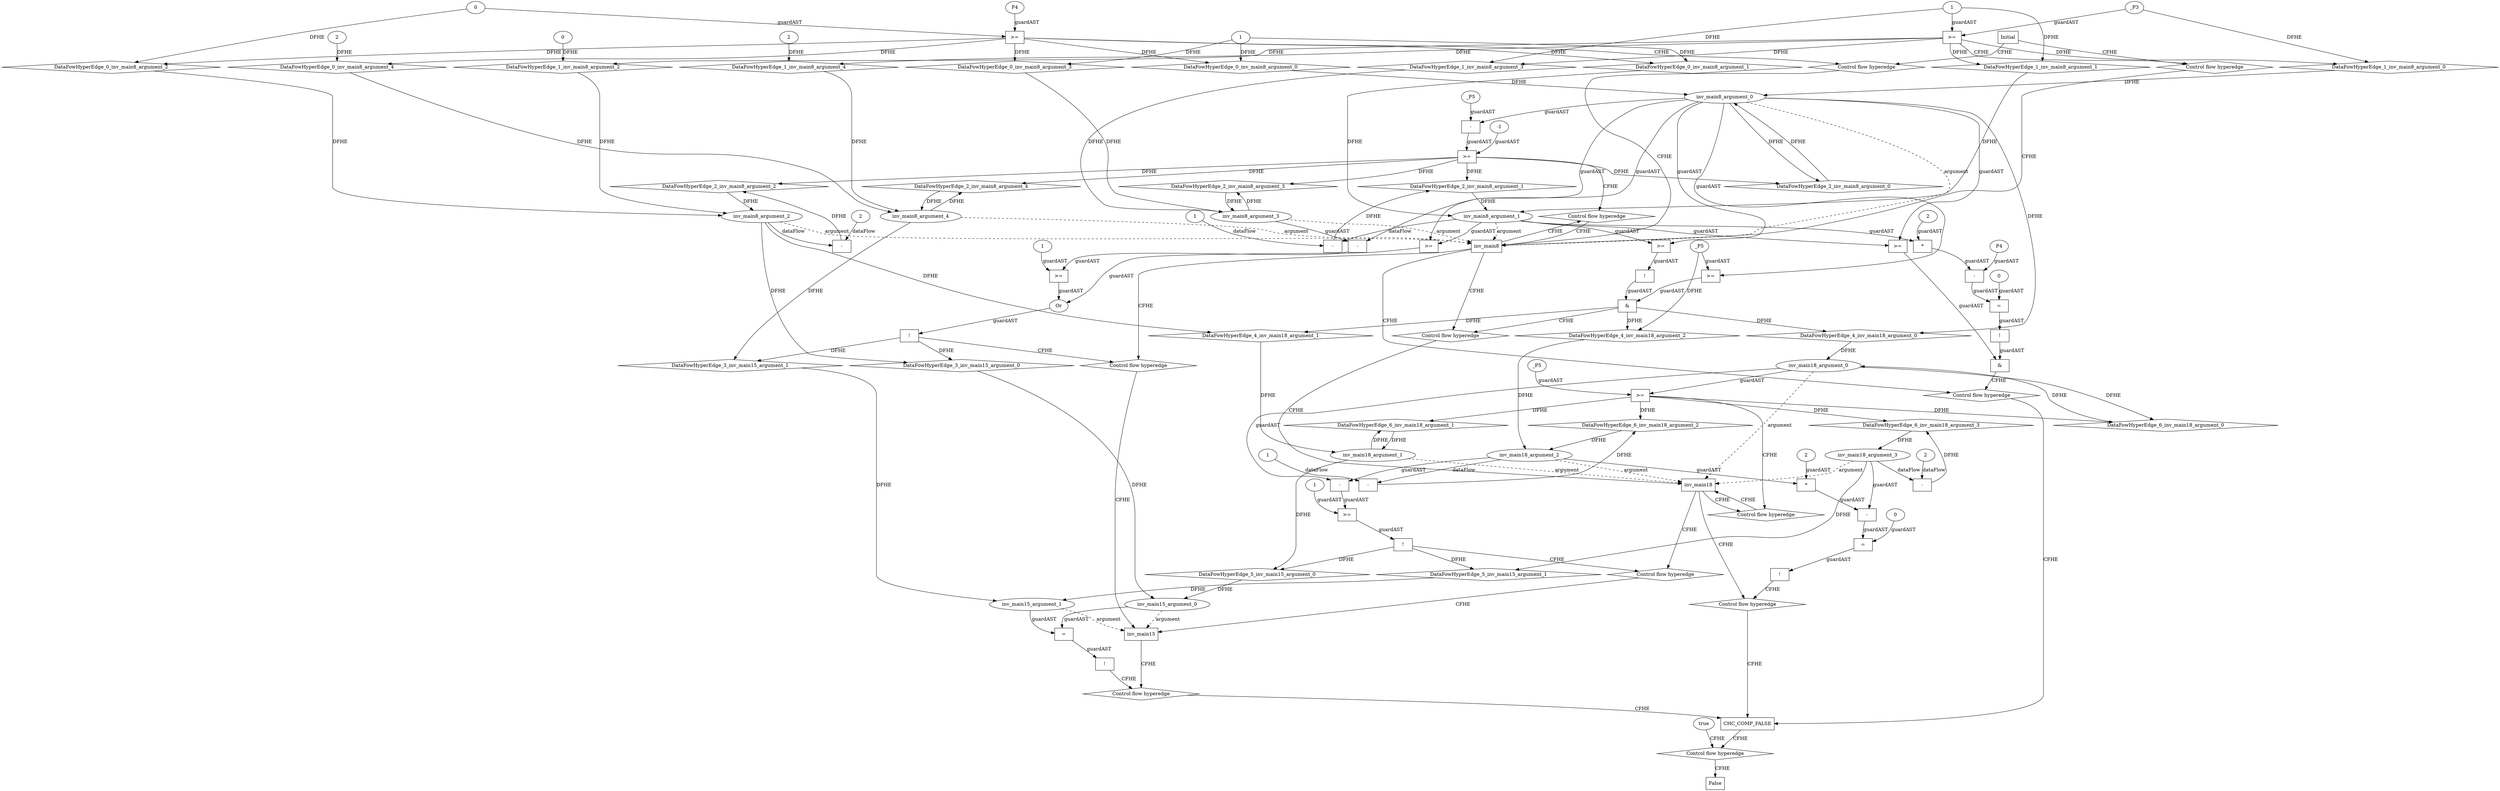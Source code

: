 // Horn Graph
digraph {
	"xxxinv_main8___Initial_0xxxdataFlow_0_node_0" [label="1"  nodeName="xxxinv_main8___Initial_0xxxdataFlow_0_node_0" class=IdealInt GNNNodeID=5]
	"xxxinv_main8___Initial_0xxxdataFlow1_node_0" [label="0"  nodeName="xxxinv_main8___Initial_0xxxdataFlow1_node_0" class=IdealInt GNNNodeID=6]
	"xxxinv_main8___Initial_0xxxdataFlow3_node_0" [label="2"  nodeName="xxxinv_main8___Initial_0xxxdataFlow3_node_0" class=IdealInt GNNNodeID=7]
	"xxxinv_main8___Initial_0xxxguard_0_node_0" [label=">="  nodeName="xxxinv_main8___Initial_0xxxguard_0_node_0" class=Operator GNNNodeID=8 shape=rect]
	"xxxinv_main8___Initial_0xxxguard_0_node_2" [label="P4"  nodeName="xxxinv_main8___Initial_0xxxguard_0_node_2" class=symbolicConstant GNNNodeID=9]
		"xxxinv_main8___Initial_0xxxdataFlow1_node_0" -> "xxxinv_main8___Initial_0xxxguard_0_node_0" [ label="guardAST"]
		"xxxinv_main8___Initial_0xxxguard_0_node_2" -> "xxxinv_main8___Initial_0xxxguard_0_node_0" [ label="guardAST"]
	"xxxinv_main8___Initial_1xxxdataFlow_0_node_0" [label="1"  nodeName="xxxinv_main8___Initial_1xxxdataFlow_0_node_0" class=IdealInt GNNNodeID=10]
	"xxxinv_main8___Initial_1xxxdataFlow1_node_0" [label="0"  nodeName="xxxinv_main8___Initial_1xxxdataFlow1_node_0" class=IdealInt GNNNodeID=11]
	"xxxinv_main8___Initial_1xxxdataFlow3_node_0" [label="2"  nodeName="xxxinv_main8___Initial_1xxxdataFlow3_node_0" class=IdealInt GNNNodeID=12]
	"xxxinv_main8___Initial_1xxxdataFlow4_node_0" [label="_P3"  nodeName="xxxinv_main8___Initial_1xxxdataFlow4_node_0" class=symbolicConstant GNNNodeID=13]
	"xxxinv_main8___Initial_1xxxguard_0_node_0" [label=">="  nodeName="xxxinv_main8___Initial_1xxxguard_0_node_0" class=Operator GNNNodeID=14 shape=rect]
		"xxxinv_main8___Initial_1xxxdataFlow4_node_0" -> "xxxinv_main8___Initial_1xxxguard_0_node_0" [ label="guardAST"]
		"xxxinv_main8___Initial_1xxxdataFlow_0_node_0" -> "xxxinv_main8___Initial_1xxxguard_0_node_0" [ label="guardAST"]
	"xxxinv_main8___inv_main8_2xxxdataFlow_0_node_0" [label="-"  nodeName="xxxinv_main8___inv_main8_2xxxdataFlow_0_node_0" class=Operator GNNNodeID=15 shape=rect]
	"xxxinv_main8___inv_main8_2xxxdataFlow_0_node_2" [label="1"  nodeName="xxxinv_main8___inv_main8_2xxxdataFlow_0_node_2" class=IdealInt GNNNodeID=16]
		"inv_main8_argument_1" -> "xxxinv_main8___inv_main8_2xxxdataFlow_0_node_0" [ label="dataFlow"]
		"xxxinv_main8___inv_main8_2xxxdataFlow_0_node_2" -> "xxxinv_main8___inv_main8_2xxxdataFlow_0_node_0" [ label="dataFlow"]
	"xxxinv_main8___inv_main8_2xxxdataFlow1_node_0" [label="-"  nodeName="xxxinv_main8___inv_main8_2xxxdataFlow1_node_0" class=Operator GNNNodeID=17 shape=rect]
	"xxxinv_main8___inv_main8_2xxxdataFlow1_node_2" [label="2"  nodeName="xxxinv_main8___inv_main8_2xxxdataFlow1_node_2" class=IdealInt GNNNodeID=18]
		"inv_main8_argument_2" -> "xxxinv_main8___inv_main8_2xxxdataFlow1_node_0" [ label="dataFlow"]
		"xxxinv_main8___inv_main8_2xxxdataFlow1_node_2" -> "xxxinv_main8___inv_main8_2xxxdataFlow1_node_0" [ label="dataFlow"]
	"xxxinv_main8___inv_main8_2xxxguard_0_node_0" [label=">="  nodeName="xxxinv_main8___inv_main8_2xxxguard_0_node_0" class=Operator GNNNodeID=19 shape=rect]
	"xxxinv_main8___inv_main8_2xxxguard_0_node_1" [label="-"  nodeName="xxxinv_main8___inv_main8_2xxxguard_0_node_1" class=Operator GNNNodeID=20 shape=rect]
	"xxxinv_main8___inv_main8_2xxxguard_0_node_3" [label="_P5"  nodeName="xxxinv_main8___inv_main8_2xxxguard_0_node_3" class=symbolicConstant GNNNodeID=21]
	"xxxinv_main8___inv_main8_2xxxguard_0_node_4" [label="-1"  nodeName="xxxinv_main8___inv_main8_2xxxguard_0_node_4" class=IdealInt GNNNodeID=22]
		"xxxinv_main8___inv_main8_2xxxguard_0_node_1" -> "xxxinv_main8___inv_main8_2xxxguard_0_node_0" [ label="guardAST"]
		"xxxinv_main8___inv_main8_2xxxguard_0_node_4" -> "xxxinv_main8___inv_main8_2xxxguard_0_node_0" [ label="guardAST"]
		"inv_main8_argument_0" -> "xxxinv_main8___inv_main8_2xxxguard_0_node_1" [ label="guardAST"]
		"xxxinv_main8___inv_main8_2xxxguard_0_node_3" -> "xxxinv_main8___inv_main8_2xxxguard_0_node_1" [ label="guardAST"]
	"xxxinv_main15___inv_main8_3xxxguard_0_node_0" [label="!"  nodeName="xxxinv_main15___inv_main8_3xxxguard_0_node_0" class=Operator GNNNodeID=25 shape=rect]
	"xxxinv_main15___inv_main8_3xxxguard_0_node_1" [label="Or"  nodeName="xxxinv_main15___inv_main8_3xxxguard_0_node_1" class=Operator GNNNodeID=26]
	"xxxinv_main15___inv_main8_3xxxguard_0_node_2" [label=">="  nodeName="xxxinv_main15___inv_main8_3xxxguard_0_node_2" class=Operator GNNNodeID=27 shape=rect]
	"xxxinv_main15___inv_main8_3xxxguard_0_node_3" [label="-"  nodeName="xxxinv_main15___inv_main8_3xxxguard_0_node_3" class=Operator GNNNodeID=28 shape=rect]
	"xxxinv_main15___inv_main8_3xxxguard_0_node_6" [label="1"  nodeName="xxxinv_main15___inv_main8_3xxxguard_0_node_6" class=IdealInt GNNNodeID=29]
	"xxxinv_main15___inv_main8_3xxxguard_0_node_7" [label=">="  nodeName="xxxinv_main15___inv_main8_3xxxguard_0_node_7" class=Operator GNNNodeID=30 shape=rect]
		"xxxinv_main15___inv_main8_3xxxguard_0_node_1" -> "xxxinv_main15___inv_main8_3xxxguard_0_node_0" [ label="guardAST"]
		"xxxinv_main15___inv_main8_3xxxguard_0_node_2" -> "xxxinv_main15___inv_main8_3xxxguard_0_node_1" [ label="guardAST"]
		"xxxinv_main15___inv_main8_3xxxguard_0_node_7" -> "xxxinv_main15___inv_main8_3xxxguard_0_node_1" [ label="guardAST"]
		"xxxinv_main15___inv_main8_3xxxguard_0_node_3" -> "xxxinv_main15___inv_main8_3xxxguard_0_node_2" [ label="guardAST"]
		"xxxinv_main15___inv_main8_3xxxguard_0_node_6" -> "xxxinv_main15___inv_main8_3xxxguard_0_node_2" [ label="guardAST"]
		"inv_main8_argument_0" -> "xxxinv_main15___inv_main8_3xxxguard_0_node_3" [ label="guardAST"]
		"inv_main8_argument_3" -> "xxxinv_main15___inv_main8_3xxxguard_0_node_3" [ label="guardAST"]
		"inv_main8_argument_0" -> "xxxinv_main15___inv_main8_3xxxguard_0_node_7" [ label="guardAST"]
		"inv_main8_argument_1" -> "xxxinv_main15___inv_main8_3xxxguard_0_node_7" [ label="guardAST"]
	"xxxinv_main18___inv_main8_4xxxdataFlow_0_node_0" [label="_P5"  nodeName="xxxinv_main18___inv_main8_4xxxdataFlow_0_node_0" class=symbolicConstant GNNNodeID=35]
	"xxxinv_main18___inv_main8_4xxxguard_0_node_0" [label="!"  nodeName="xxxinv_main18___inv_main8_4xxxguard_0_node_0" class=Operator GNNNodeID=36 shape=rect]
	"xxxinv_main18___inv_main8_4xxxguard_0_node_1" [label=">="  nodeName="xxxinv_main18___inv_main8_4xxxguard_0_node_1" class=Operator GNNNodeID=37 shape=rect]
		"xxxinv_main18___inv_main8_4xxxguard_0_node_1" -> "xxxinv_main18___inv_main8_4xxxguard_0_node_0" [ label="guardAST"]
		"inv_main8_argument_0" -> "xxxinv_main18___inv_main8_4xxxguard_0_node_1" [ label="guardAST"]
		"inv_main8_argument_1" -> "xxxinv_main18___inv_main8_4xxxguard_0_node_1" [ label="guardAST"]
	"xxxinv_main18___inv_main8_4xxxguard1_node_0" [label=">="  nodeName="xxxinv_main18___inv_main8_4xxxguard1_node_0" class=Operator GNNNodeID=38 shape=rect]
		"inv_main8_argument_0" -> "xxxinv_main18___inv_main8_4xxxguard1_node_0" [ label="guardAST"]
		"xxxinv_main18___inv_main8_4xxxdataFlow_0_node_0" -> "xxxinv_main18___inv_main8_4xxxguard1_node_0" [ label="guardAST"]
	"xxxinv_main15___inv_main18_5xxxguard_0_node_0" [label="!"  nodeName="xxxinv_main15___inv_main18_5xxxguard_0_node_0" class=Operator GNNNodeID=39 shape=rect]
	"xxxinv_main15___inv_main18_5xxxguard_0_node_1" [label=">="  nodeName="xxxinv_main15___inv_main18_5xxxguard_0_node_1" class=Operator GNNNodeID=40 shape=rect]
	"xxxinv_main15___inv_main18_5xxxguard_0_node_2" [label="-"  nodeName="xxxinv_main15___inv_main18_5xxxguard_0_node_2" class=Operator GNNNodeID=41 shape=rect]
	"xxxinv_main15___inv_main18_5xxxguard_0_node_5" [label="1"  nodeName="xxxinv_main15___inv_main18_5xxxguard_0_node_5" class=IdealInt GNNNodeID=42]
		"xxxinv_main15___inv_main18_5xxxguard_0_node_1" -> "xxxinv_main15___inv_main18_5xxxguard_0_node_0" [ label="guardAST"]
		"xxxinv_main15___inv_main18_5xxxguard_0_node_2" -> "xxxinv_main15___inv_main18_5xxxguard_0_node_1" [ label="guardAST"]
		"xxxinv_main15___inv_main18_5xxxguard_0_node_5" -> "xxxinv_main15___inv_main18_5xxxguard_0_node_1" [ label="guardAST"]
		"inv_main18_argument_0" -> "xxxinv_main15___inv_main18_5xxxguard_0_node_2" [ label="guardAST"]
		"inv_main18_argument_2" -> "xxxinv_main15___inv_main18_5xxxguard_0_node_2" [ label="guardAST"]
	"xxxinv_main18___inv_main18_6xxxdataFlow_0_node_0" [label="-"  nodeName="xxxinv_main18___inv_main18_6xxxdataFlow_0_node_0" class=Operator GNNNodeID=43 shape=rect]
	"xxxinv_main18___inv_main18_6xxxdataFlow_0_node_2" [label="1"  nodeName="xxxinv_main18___inv_main18_6xxxdataFlow_0_node_2" class=IdealInt GNNNodeID=44]
		"inv_main18_argument_2" -> "xxxinv_main18___inv_main18_6xxxdataFlow_0_node_0" [ label="dataFlow"]
		"xxxinv_main18___inv_main18_6xxxdataFlow_0_node_2" -> "xxxinv_main18___inv_main18_6xxxdataFlow_0_node_0" [ label="dataFlow"]
	"xxxinv_main18___inv_main18_6xxxdataFlow1_node_0" [label="-"  nodeName="xxxinv_main18___inv_main18_6xxxdataFlow1_node_0" class=Operator GNNNodeID=45 shape=rect]
	"xxxinv_main18___inv_main18_6xxxdataFlow1_node_2" [label="2"  nodeName="xxxinv_main18___inv_main18_6xxxdataFlow1_node_2" class=IdealInt GNNNodeID=46]
		"inv_main18_argument_3" -> "xxxinv_main18___inv_main18_6xxxdataFlow1_node_0" [ label="dataFlow"]
		"xxxinv_main18___inv_main18_6xxxdataFlow1_node_2" -> "xxxinv_main18___inv_main18_6xxxdataFlow1_node_0" [ label="dataFlow"]
	"xxxinv_main18___inv_main18_6xxxguard_0_node_0" [label=">="  nodeName="xxxinv_main18___inv_main18_6xxxguard_0_node_0" class=Operator GNNNodeID=47 shape=rect]
	"xxxinv_main18___inv_main18_6xxxguard_0_node_2" [label="_P5"  nodeName="xxxinv_main18___inv_main18_6xxxguard_0_node_2" class=symbolicConstant GNNNodeID=48]
		"inv_main18_argument_0" -> "xxxinv_main18___inv_main18_6xxxguard_0_node_0" [ label="guardAST"]
		"xxxinv_main18___inv_main18_6xxxguard_0_node_2" -> "xxxinv_main18___inv_main18_6xxxguard_0_node_0" [ label="guardAST"]
	"xxxCHC_COMP_FALSE___inv_main8_7xxxguard_0_node_0" [label="!"  nodeName="xxxCHC_COMP_FALSE___inv_main8_7xxxguard_0_node_0" class=Operator GNNNodeID=49 shape=rect]
	"xxxCHC_COMP_FALSE___inv_main8_7xxxguard_0_node_1" [label="="  nodeName="xxxCHC_COMP_FALSE___inv_main8_7xxxguard_0_node_1" class=Operator GNNNodeID=50 shape=rect]
	"xxxCHC_COMP_FALSE___inv_main8_7xxxguard_0_node_2" [label="-"  nodeName="xxxCHC_COMP_FALSE___inv_main8_7xxxguard_0_node_2" class=Operator GNNNodeID=51 shape=rect]
	"xxxCHC_COMP_FALSE___inv_main8_7xxxguard_0_node_3" [label="P4"  nodeName="xxxCHC_COMP_FALSE___inv_main8_7xxxguard_0_node_3" class=symbolicConstant GNNNodeID=52]
	"xxxCHC_COMP_FALSE___inv_main8_7xxxguard_0_node_4" [label="*"  nodeName="xxxCHC_COMP_FALSE___inv_main8_7xxxguard_0_node_4" class=Operator GNNNodeID=53 shape=rect]
	"xxxCHC_COMP_FALSE___inv_main8_7xxxguard_0_node_5" [label="2"  nodeName="xxxCHC_COMP_FALSE___inv_main8_7xxxguard_0_node_5" class=constant GNNNodeID=54]
	"xxxCHC_COMP_FALSE___inv_main8_7xxxguard_0_node_7" [label="0"  nodeName="xxxCHC_COMP_FALSE___inv_main8_7xxxguard_0_node_7" class=IdealInt GNNNodeID=55]
		"xxxCHC_COMP_FALSE___inv_main8_7xxxguard_0_node_1" -> "xxxCHC_COMP_FALSE___inv_main8_7xxxguard_0_node_0" [ label="guardAST"]
		"xxxCHC_COMP_FALSE___inv_main8_7xxxguard_0_node_2" -> "xxxCHC_COMP_FALSE___inv_main8_7xxxguard_0_node_1" [ label="guardAST"]
		"xxxCHC_COMP_FALSE___inv_main8_7xxxguard_0_node_7" -> "xxxCHC_COMP_FALSE___inv_main8_7xxxguard_0_node_1" [ label="guardAST"]
		"xxxCHC_COMP_FALSE___inv_main8_7xxxguard_0_node_3" -> "xxxCHC_COMP_FALSE___inv_main8_7xxxguard_0_node_2" [ label="guardAST"]
		"xxxCHC_COMP_FALSE___inv_main8_7xxxguard_0_node_4" -> "xxxCHC_COMP_FALSE___inv_main8_7xxxguard_0_node_2" [ label="guardAST"]
		"inv_main8_argument_1" -> "xxxCHC_COMP_FALSE___inv_main8_7xxxguard_0_node_4" [ label="guardAST"]
		"xxxCHC_COMP_FALSE___inv_main8_7xxxguard_0_node_5" -> "xxxCHC_COMP_FALSE___inv_main8_7xxxguard_0_node_4" [ label="guardAST"]
	"xxxCHC_COMP_FALSE___inv_main8_7xxxguard1_node_0" [label=">="  nodeName="xxxCHC_COMP_FALSE___inv_main8_7xxxguard1_node_0" class=Operator GNNNodeID=56 shape=rect]
		"inv_main8_argument_0" -> "xxxCHC_COMP_FALSE___inv_main8_7xxxguard1_node_0" [ label="guardAST"]
		"inv_main8_argument_1" -> "xxxCHC_COMP_FALSE___inv_main8_7xxxguard1_node_0" [ label="guardAST"]
	"xxxCHC_COMP_FALSE___inv_main18_8xxxguard_0_node_0" [label="!"  nodeName="xxxCHC_COMP_FALSE___inv_main18_8xxxguard_0_node_0" class=Operator GNNNodeID=57 shape=rect]
	"xxxCHC_COMP_FALSE___inv_main18_8xxxguard_0_node_1" [label="="  nodeName="xxxCHC_COMP_FALSE___inv_main18_8xxxguard_0_node_1" class=Operator GNNNodeID=58 shape=rect]
	"xxxCHC_COMP_FALSE___inv_main18_8xxxguard_0_node_2" [label="-"  nodeName="xxxCHC_COMP_FALSE___inv_main18_8xxxguard_0_node_2" class=Operator GNNNodeID=59 shape=rect]
	"xxxCHC_COMP_FALSE___inv_main18_8xxxguard_0_node_4" [label="*"  nodeName="xxxCHC_COMP_FALSE___inv_main18_8xxxguard_0_node_4" class=Operator GNNNodeID=60 shape=rect]
	"xxxCHC_COMP_FALSE___inv_main18_8xxxguard_0_node_5" [label="2"  nodeName="xxxCHC_COMP_FALSE___inv_main18_8xxxguard_0_node_5" class=constant GNNNodeID=61]
	"xxxCHC_COMP_FALSE___inv_main18_8xxxguard_0_node_7" [label="0"  nodeName="xxxCHC_COMP_FALSE___inv_main18_8xxxguard_0_node_7" class=IdealInt GNNNodeID=62]
		"xxxCHC_COMP_FALSE___inv_main18_8xxxguard_0_node_1" -> "xxxCHC_COMP_FALSE___inv_main18_8xxxguard_0_node_0" [ label="guardAST"]
		"xxxCHC_COMP_FALSE___inv_main18_8xxxguard_0_node_2" -> "xxxCHC_COMP_FALSE___inv_main18_8xxxguard_0_node_1" [ label="guardAST"]
		"xxxCHC_COMP_FALSE___inv_main18_8xxxguard_0_node_7" -> "xxxCHC_COMP_FALSE___inv_main18_8xxxguard_0_node_1" [ label="guardAST"]
		"inv_main18_argument_3" -> "xxxCHC_COMP_FALSE___inv_main18_8xxxguard_0_node_2" [ label="guardAST"]
		"xxxCHC_COMP_FALSE___inv_main18_8xxxguard_0_node_4" -> "xxxCHC_COMP_FALSE___inv_main18_8xxxguard_0_node_2" [ label="guardAST"]
		"inv_main18_argument_2" -> "xxxCHC_COMP_FALSE___inv_main18_8xxxguard_0_node_4" [ label="guardAST"]
		"xxxCHC_COMP_FALSE___inv_main18_8xxxguard_0_node_5" -> "xxxCHC_COMP_FALSE___inv_main18_8xxxguard_0_node_4" [ label="guardAST"]
	"xxxCHC_COMP_FALSE___inv_main15_9xxxguard_0_node_0" [label="!"  nodeName="xxxCHC_COMP_FALSE___inv_main15_9xxxguard_0_node_0" class=Operator GNNNodeID=63 shape=rect]
	"xxxCHC_COMP_FALSE___inv_main15_9xxxguard_0_node_1" [label="="  nodeName="xxxCHC_COMP_FALSE___inv_main15_9xxxguard_0_node_1" class=Operator GNNNodeID=64 shape=rect]
		"xxxCHC_COMP_FALSE___inv_main15_9xxxguard_0_node_1" -> "xxxCHC_COMP_FALSE___inv_main15_9xxxguard_0_node_0" [ label="guardAST"]
		"inv_main15_argument_0" -> "xxxCHC_COMP_FALSE___inv_main15_9xxxguard_0_node_1" [ label="guardAST"]
		"inv_main15_argument_1" -> "xxxCHC_COMP_FALSE___inv_main15_9xxxguard_0_node_1" [ label="guardAST"]
	"xxxFALSE___CHC_COMP_FALSE_10xxxguard_0_node_0" [label="true"  nodeName="xxxFALSE___CHC_COMP_FALSE_10xxxguard_0_node_0" class=Constant GNNNodeID=65]
	"CHC_COMP_FALSE" [label="CHC_COMP_FALSE"  nodeName="CHC_COMP_FALSE" class=CONTROL GNNNodeID=66 shape="rect"]
	"inv_main15" [label="inv_main15"  nodeName="inv_main15" class=CONTROL GNNNodeID=67 shape="rect"]
	"inv_main18" [label="inv_main18"  nodeName="inv_main18" class=CONTROL GNNNodeID=68 shape="rect"]
	"inv_main8" [label="inv_main8"  nodeName="inv_main8" class=CONTROL GNNNodeID=69 shape="rect"]
	"FALSE" [label="False"  nodeName=False class=CONTROL GNNNodeID=70 shape="rect"]
	"Initial" [label="Initial"  nodeName=Initial class=CONTROL GNNNodeID=71 shape="rect"]
	"ControlFowHyperEdge_0" [label="Control flow hyperedge"  hyperEdgeNodeID=0 nodeName=ControlFowHyperEdge_0 class=controlFlowHyperEdge shape="diamond"]
		"Initial" -> ControlFowHyperEdge_0 [ label="CFHE"]
		"ControlFowHyperEdge_0" -> "inv_main8" [ label="CFHE"]
	"ControlFowHyperEdge_1" [label="Control flow hyperedge"  hyperEdgeNodeID=1 nodeName=ControlFowHyperEdge_1 class=controlFlowHyperEdge shape="diamond"]
		"Initial" -> ControlFowHyperEdge_1 [ label="CFHE"]
		"ControlFowHyperEdge_1" -> "inv_main8" [ label="CFHE"]
	"ControlFowHyperEdge_2" [label="Control flow hyperedge"  hyperEdgeNodeID=2 nodeName=ControlFowHyperEdge_2 class=controlFlowHyperEdge shape="diamond"]
		"inv_main8" -> ControlFowHyperEdge_2 [ label="CFHE"]
		"ControlFowHyperEdge_2" -> "inv_main8" [ label="CFHE"]
	"ControlFowHyperEdge_3" [label="Control flow hyperedge"  hyperEdgeNodeID=3 nodeName=ControlFowHyperEdge_3 class=controlFlowHyperEdge shape="diamond"]
		"inv_main8" -> ControlFowHyperEdge_3 [ label="CFHE"]
		"ControlFowHyperEdge_3" -> "inv_main15" [ label="CFHE"]
	"ControlFowHyperEdge_4" [label="Control flow hyperedge"  hyperEdgeNodeID=4 nodeName=ControlFowHyperEdge_4 class=controlFlowHyperEdge shape="diamond"]
		"inv_main8" -> ControlFowHyperEdge_4 [ label="CFHE"]
		"ControlFowHyperEdge_4" -> "inv_main18" [ label="CFHE"]
	"ControlFowHyperEdge_5" [label="Control flow hyperedge"  hyperEdgeNodeID=5 nodeName=ControlFowHyperEdge_5 class=controlFlowHyperEdge shape="diamond"]
		"inv_main18" -> ControlFowHyperEdge_5 [ label="CFHE"]
		"ControlFowHyperEdge_5" -> "inv_main15" [ label="CFHE"]
	"ControlFowHyperEdge_6" [label="Control flow hyperedge"  hyperEdgeNodeID=6 nodeName=ControlFowHyperEdge_6 class=controlFlowHyperEdge shape="diamond"]
		"inv_main18" -> ControlFowHyperEdge_6 [ label="CFHE"]
		"ControlFowHyperEdge_6" -> "inv_main18" [ label="CFHE"]
	"ControlFowHyperEdge_7" [label="Control flow hyperedge"  hyperEdgeNodeID=7 nodeName=ControlFowHyperEdge_7 class=controlFlowHyperEdge shape="diamond"]
		"inv_main8" -> ControlFowHyperEdge_7 [ label="CFHE"]
		"ControlFowHyperEdge_7" -> "CHC_COMP_FALSE" [ label="CFHE"]
	"ControlFowHyperEdge_8" [label="Control flow hyperedge"  hyperEdgeNodeID=8 nodeName=ControlFowHyperEdge_8 class=controlFlowHyperEdge shape="diamond"]
		"inv_main18" -> ControlFowHyperEdge_8 [ label="CFHE"]
		"ControlFowHyperEdge_8" -> "CHC_COMP_FALSE" [ label="CFHE"]
	"ControlFowHyperEdge_9" [label="Control flow hyperedge"  hyperEdgeNodeID=9 nodeName=ControlFowHyperEdge_9 class=controlFlowHyperEdge shape="diamond"]
		"inv_main15" -> ControlFowHyperEdge_9 [ label="CFHE"]
		"ControlFowHyperEdge_9" -> "CHC_COMP_FALSE" [ label="CFHE"]
	"ControlFowHyperEdge_10" [label="Control flow hyperedge"  hyperEdgeNodeID=10 nodeName=ControlFowHyperEdge_10 class=controlFlowHyperEdge shape="diamond"]
		"CHC_COMP_FALSE" -> ControlFowHyperEdge_10 [ label="CFHE"]
		"ControlFowHyperEdge_10" -> "FALSE" [ label="CFHE"]
	"inv_main8_argument_0" [label="inv_main8_argument_0"  nodeName=argument0 class=argument shape=oval GNNNodeID=72 head="inv_main8"]
		"inv_main8_argument_0" -> "inv_main8" [ label="argument" style=dashed]
	"inv_main8_argument_1" [label="inv_main8_argument_1"  nodeName=argument1 class=argument shape=oval GNNNodeID=72 head="inv_main8"]
		"inv_main8_argument_1" -> "inv_main8" [ label="argument" style=dashed]
	"inv_main8_argument_2" [label="inv_main8_argument_2"  nodeName=argument2 class=argument shape=oval GNNNodeID=72 head="inv_main8"]
		"inv_main8_argument_2" -> "inv_main8" [ label="argument" style=dashed]
	"inv_main8_argument_3" [label="inv_main8_argument_3"  nodeName=argument3 class=argument shape=oval GNNNodeID=72 head="inv_main8"]
		"inv_main8_argument_3" -> "inv_main8" [ label="argument" style=dashed]
	"inv_main8_argument_4" [label="inv_main8_argument_4"  nodeName=argument4 class=argument shape=oval GNNNodeID=72 head="inv_main8"]
		"inv_main8_argument_4" -> "inv_main8" [ label="argument" style=dashed]
	"inv_main15_argument_0" [label="inv_main15_argument_0"  nodeName=argument0 class=argument shape=oval GNNNodeID=72 head="inv_main15"]
		"inv_main15_argument_0" -> "inv_main15" [ label="argument" style=dashed]
	"inv_main15_argument_1" [label="inv_main15_argument_1"  nodeName=argument1 class=argument shape=oval GNNNodeID=72 head="inv_main15"]
		"inv_main15_argument_1" -> "inv_main15" [ label="argument" style=dashed]
	"inv_main18_argument_0" [label="inv_main18_argument_0"  nodeName=argument0 class=argument shape=oval GNNNodeID=72 head="inv_main18"]
		"inv_main18_argument_0" -> "inv_main18" [ label="argument" style=dashed]
	"inv_main18_argument_1" [label="inv_main18_argument_1"  nodeName=argument1 class=argument shape=oval GNNNodeID=72 head="inv_main18"]
		"inv_main18_argument_1" -> "inv_main18" [ label="argument" style=dashed]
	"inv_main18_argument_2" [label="inv_main18_argument_2"  nodeName=argument2 class=argument shape=oval GNNNodeID=72 head="inv_main18"]
		"inv_main18_argument_2" -> "inv_main18" [ label="argument" style=dashed]
	"inv_main18_argument_3" [label="inv_main18_argument_3"  nodeName=argument3 class=argument shape=oval GNNNodeID=72 head="inv_main18"]
		"inv_main18_argument_3" -> "inv_main18" [ label="argument" style=dashed]
		"xxxinv_main8___Initial_0xxxguard_0_node_0" -> "ControlFowHyperEdge_0" [ label="CFHE"]
		"xxxinv_main8___Initial_1xxxguard_0_node_0" -> "ControlFowHyperEdge_1" [ label="CFHE"]
		"xxxinv_main8___inv_main8_2xxxguard_0_node_0" -> "ControlFowHyperEdge_2" [ label="CFHE"]
		"xxxinv_main15___inv_main8_3xxxguard_0_node_0" -> "ControlFowHyperEdge_3" [ label="CFHE"]
	"xxxinv_main18___inv_main8_4xxx_and" [label="&"  andName="xxxinv_main18___inv_main8_4xxx_and" class=Operator shape=rect]
		"xxxinv_main18___inv_main8_4xxxguard_0_node_0" -> "xxxinv_main18___inv_main8_4xxx_and" [ label="guardAST"]
		"xxxinv_main18___inv_main8_4xxxguard1_node_0" -> "xxxinv_main18___inv_main8_4xxx_and" [ label="guardAST"]
		"xxxinv_main18___inv_main8_4xxx_and" -> "ControlFowHyperEdge_4" [ label="CFHE"]
		"xxxinv_main15___inv_main18_5xxxguard_0_node_0" -> "ControlFowHyperEdge_5" [ label="CFHE"]
		"xxxinv_main18___inv_main18_6xxxguard_0_node_0" -> "ControlFowHyperEdge_6" [ label="CFHE"]
	"xxxCHC_COMP_FALSE___inv_main8_7xxx_and" [label="&"  andName="xxxCHC_COMP_FALSE___inv_main8_7xxx_and" class=Operator shape=rect]
		"xxxCHC_COMP_FALSE___inv_main8_7xxxguard_0_node_0" -> "xxxCHC_COMP_FALSE___inv_main8_7xxx_and" [ label="guardAST"]
		"xxxCHC_COMP_FALSE___inv_main8_7xxxguard1_node_0" -> "xxxCHC_COMP_FALSE___inv_main8_7xxx_and" [ label="guardAST"]
		"xxxCHC_COMP_FALSE___inv_main8_7xxx_and" -> "ControlFowHyperEdge_7" [ label="CFHE"]
		"xxxCHC_COMP_FALSE___inv_main18_8xxxguard_0_node_0" -> "ControlFowHyperEdge_8" [ label="CFHE"]
		"xxxCHC_COMP_FALSE___inv_main15_9xxxguard_0_node_0" -> "ControlFowHyperEdge_9" [ label="CFHE"]
		"xxxFALSE___CHC_COMP_FALSE_10xxxguard_0_node_0" -> "ControlFowHyperEdge_10" [ label="CFHE"]
		"inv_main8_argument_0" -> "DataFowHyperEdge_2_inv_main8_argument_0" [ label="DFHE"]
	"DataFowHyperEdge_2_inv_main8_argument_0" [label="DataFowHyperEdge_2_inv_main8_argument_0"  nodeName="DataFowHyperEdge_2_inv_main8_argument_0" class=DataFlowHyperedge shape=diamond]
		"DataFowHyperEdge_2_inv_main8_argument_0" -> "inv_main8_argument_0" [ label="DFHE"]
		"xxxinv_main8___inv_main8_2xxxguard_0_node_0" -> "DataFowHyperEdge_2_inv_main8_argument_0" [ label="DFHE"]
		"inv_main8_argument_3" -> "DataFowHyperEdge_2_inv_main8_argument_3" [ label="DFHE"]
	"DataFowHyperEdge_2_inv_main8_argument_3" [label="DataFowHyperEdge_2_inv_main8_argument_3"  nodeName="DataFowHyperEdge_2_inv_main8_argument_3" class=DataFlowHyperedge shape=diamond]
		"DataFowHyperEdge_2_inv_main8_argument_3" -> "inv_main8_argument_3" [ label="DFHE"]
		"xxxinv_main8___inv_main8_2xxxguard_0_node_0" -> "DataFowHyperEdge_2_inv_main8_argument_3" [ label="DFHE"]
		"inv_main8_argument_4" -> "DataFowHyperEdge_2_inv_main8_argument_4" [ label="DFHE"]
	"DataFowHyperEdge_2_inv_main8_argument_4" [label="DataFowHyperEdge_2_inv_main8_argument_4"  nodeName="DataFowHyperEdge_2_inv_main8_argument_4" class=DataFlowHyperedge shape=diamond]
		"DataFowHyperEdge_2_inv_main8_argument_4" -> "inv_main8_argument_4" [ label="DFHE"]
		"xxxinv_main8___inv_main8_2xxxguard_0_node_0" -> "DataFowHyperEdge_2_inv_main8_argument_4" [ label="DFHE"]
		"inv_main8_argument_2" -> "DataFowHyperEdge_3_inv_main15_argument_0" [ label="DFHE"]
	"DataFowHyperEdge_3_inv_main15_argument_0" [label="DataFowHyperEdge_3_inv_main15_argument_0"  nodeName="DataFowHyperEdge_3_inv_main15_argument_0" class=DataFlowHyperedge shape=diamond]
		"DataFowHyperEdge_3_inv_main15_argument_0" -> "inv_main15_argument_0" [ label="DFHE"]
		"xxxinv_main15___inv_main8_3xxxguard_0_node_0" -> "DataFowHyperEdge_3_inv_main15_argument_0" [ label="DFHE"]
		"inv_main8_argument_4" -> "DataFowHyperEdge_3_inv_main15_argument_1" [ label="DFHE"]
	"DataFowHyperEdge_3_inv_main15_argument_1" [label="DataFowHyperEdge_3_inv_main15_argument_1"  nodeName="DataFowHyperEdge_3_inv_main15_argument_1" class=DataFlowHyperedge shape=diamond]
		"DataFowHyperEdge_3_inv_main15_argument_1" -> "inv_main15_argument_1" [ label="DFHE"]
		"xxxinv_main15___inv_main8_3xxxguard_0_node_0" -> "DataFowHyperEdge_3_inv_main15_argument_1" [ label="DFHE"]
		"inv_main8_argument_0" -> "DataFowHyperEdge_4_inv_main18_argument_0" [ label="DFHE"]
	"DataFowHyperEdge_4_inv_main18_argument_0" [label="DataFowHyperEdge_4_inv_main18_argument_0"  nodeName="DataFowHyperEdge_4_inv_main18_argument_0" class=DataFlowHyperedge shape=diamond]
		"DataFowHyperEdge_4_inv_main18_argument_0" -> "inv_main18_argument_0" [ label="DFHE"]
		"xxxinv_main18___inv_main8_4xxx_and" -> "DataFowHyperEdge_4_inv_main18_argument_0" [ label="DFHE"]
		"inv_main8_argument_2" -> "DataFowHyperEdge_4_inv_main18_argument_1" [ label="DFHE"]
	"DataFowHyperEdge_4_inv_main18_argument_1" [label="DataFowHyperEdge_4_inv_main18_argument_1"  nodeName="DataFowHyperEdge_4_inv_main18_argument_1" class=DataFlowHyperedge shape=diamond]
		"DataFowHyperEdge_4_inv_main18_argument_1" -> "inv_main18_argument_1" [ label="DFHE"]
		"xxxinv_main18___inv_main8_4xxx_and" -> "DataFowHyperEdge_4_inv_main18_argument_1" [ label="DFHE"]
		"inv_main18_argument_1" -> "DataFowHyperEdge_5_inv_main15_argument_0" [ label="DFHE"]
	"DataFowHyperEdge_5_inv_main15_argument_0" [label="DataFowHyperEdge_5_inv_main15_argument_0"  nodeName="DataFowHyperEdge_5_inv_main15_argument_0" class=DataFlowHyperedge shape=diamond]
		"DataFowHyperEdge_5_inv_main15_argument_0" -> "inv_main15_argument_0" [ label="DFHE"]
		"xxxinv_main15___inv_main18_5xxxguard_0_node_0" -> "DataFowHyperEdge_5_inv_main15_argument_0" [ label="DFHE"]
		"inv_main18_argument_3" -> "DataFowHyperEdge_5_inv_main15_argument_1" [ label="DFHE"]
	"DataFowHyperEdge_5_inv_main15_argument_1" [label="DataFowHyperEdge_5_inv_main15_argument_1"  nodeName="DataFowHyperEdge_5_inv_main15_argument_1" class=DataFlowHyperedge shape=diamond]
		"DataFowHyperEdge_5_inv_main15_argument_1" -> "inv_main15_argument_1" [ label="DFHE"]
		"xxxinv_main15___inv_main18_5xxxguard_0_node_0" -> "DataFowHyperEdge_5_inv_main15_argument_1" [ label="DFHE"]
		"inv_main18_argument_0" -> "DataFowHyperEdge_6_inv_main18_argument_0" [ label="DFHE"]
	"DataFowHyperEdge_6_inv_main18_argument_0" [label="DataFowHyperEdge_6_inv_main18_argument_0"  nodeName="DataFowHyperEdge_6_inv_main18_argument_0" class=DataFlowHyperedge shape=diamond]
		"DataFowHyperEdge_6_inv_main18_argument_0" -> "inv_main18_argument_0" [ label="DFHE"]
		"xxxinv_main18___inv_main18_6xxxguard_0_node_0" -> "DataFowHyperEdge_6_inv_main18_argument_0" [ label="DFHE"]
		"inv_main18_argument_1" -> "DataFowHyperEdge_6_inv_main18_argument_1" [ label="DFHE"]
	"DataFowHyperEdge_6_inv_main18_argument_1" [label="DataFowHyperEdge_6_inv_main18_argument_1"  nodeName="DataFowHyperEdge_6_inv_main18_argument_1" class=DataFlowHyperedge shape=diamond]
		"DataFowHyperEdge_6_inv_main18_argument_1" -> "inv_main18_argument_1" [ label="DFHE"]
		"xxxinv_main18___inv_main18_6xxxguard_0_node_0" -> "DataFowHyperEdge_6_inv_main18_argument_1" [ label="DFHE"]
	"DataFowHyperEdge_0_inv_main8_argument_0" [label="DataFowHyperEdge_0_inv_main8_argument_0"  nodeName="DataFowHyperEdge_0_inv_main8_argument_0" class=DataFlowHyperedge shape=diamond]
		"DataFowHyperEdge_0_inv_main8_argument_0" -> "inv_main8_argument_0" [ label="DFHE"]
		"xxxinv_main8___Initial_0xxxguard_0_node_0" -> "DataFowHyperEdge_0_inv_main8_argument_0" [ label="DFHE"]
		"xxxinv_main8___Initial_0xxxdataFlow_0_node_0" -> "DataFowHyperEdge_0_inv_main8_argument_0" [ label="DFHE"]
	"DataFowHyperEdge_0_inv_main8_argument_1" [label="DataFowHyperEdge_0_inv_main8_argument_1"  nodeName="DataFowHyperEdge_0_inv_main8_argument_1" class=DataFlowHyperedge shape=diamond]
		"DataFowHyperEdge_0_inv_main8_argument_1" -> "inv_main8_argument_1" [ label="DFHE"]
		"xxxinv_main8___Initial_0xxxguard_0_node_0" -> "DataFowHyperEdge_0_inv_main8_argument_1" [ label="DFHE"]
		"xxxinv_main8___Initial_0xxxdataFlow_0_node_0" -> "DataFowHyperEdge_0_inv_main8_argument_1" [ label="DFHE"]
	"DataFowHyperEdge_0_inv_main8_argument_2" [label="DataFowHyperEdge_0_inv_main8_argument_2"  nodeName="DataFowHyperEdge_0_inv_main8_argument_2" class=DataFlowHyperedge shape=diamond]
		"DataFowHyperEdge_0_inv_main8_argument_2" -> "inv_main8_argument_2" [ label="DFHE"]
		"xxxinv_main8___Initial_0xxxguard_0_node_0" -> "DataFowHyperEdge_0_inv_main8_argument_2" [ label="DFHE"]
		"xxxinv_main8___Initial_0xxxdataFlow1_node_0" -> "DataFowHyperEdge_0_inv_main8_argument_2" [ label="DFHE"]
	"DataFowHyperEdge_0_inv_main8_argument_3" [label="DataFowHyperEdge_0_inv_main8_argument_3"  nodeName="DataFowHyperEdge_0_inv_main8_argument_3" class=DataFlowHyperedge shape=diamond]
		"DataFowHyperEdge_0_inv_main8_argument_3" -> "inv_main8_argument_3" [ label="DFHE"]
		"xxxinv_main8___Initial_0xxxguard_0_node_0" -> "DataFowHyperEdge_0_inv_main8_argument_3" [ label="DFHE"]
		"xxxinv_main8___Initial_0xxxdataFlow_0_node_0" -> "DataFowHyperEdge_0_inv_main8_argument_3" [ label="DFHE"]
	"DataFowHyperEdge_0_inv_main8_argument_4" [label="DataFowHyperEdge_0_inv_main8_argument_4"  nodeName="DataFowHyperEdge_0_inv_main8_argument_4" class=DataFlowHyperedge shape=diamond]
		"DataFowHyperEdge_0_inv_main8_argument_4" -> "inv_main8_argument_4" [ label="DFHE"]
		"xxxinv_main8___Initial_0xxxguard_0_node_0" -> "DataFowHyperEdge_0_inv_main8_argument_4" [ label="DFHE"]
		"xxxinv_main8___Initial_0xxxdataFlow3_node_0" -> "DataFowHyperEdge_0_inv_main8_argument_4" [ label="DFHE"]
	"DataFowHyperEdge_1_inv_main8_argument_0" [label="DataFowHyperEdge_1_inv_main8_argument_0"  nodeName="DataFowHyperEdge_1_inv_main8_argument_0" class=DataFlowHyperedge shape=diamond]
		"DataFowHyperEdge_1_inv_main8_argument_0" -> "inv_main8_argument_0" [ label="DFHE"]
		"xxxinv_main8___Initial_1xxxguard_0_node_0" -> "DataFowHyperEdge_1_inv_main8_argument_0" [ label="DFHE"]
		"xxxinv_main8___Initial_1xxxdataFlow4_node_0" -> "DataFowHyperEdge_1_inv_main8_argument_0" [ label="DFHE"]
	"DataFowHyperEdge_1_inv_main8_argument_1" [label="DataFowHyperEdge_1_inv_main8_argument_1"  nodeName="DataFowHyperEdge_1_inv_main8_argument_1" class=DataFlowHyperedge shape=diamond]
		"DataFowHyperEdge_1_inv_main8_argument_1" -> "inv_main8_argument_1" [ label="DFHE"]
		"xxxinv_main8___Initial_1xxxguard_0_node_0" -> "DataFowHyperEdge_1_inv_main8_argument_1" [ label="DFHE"]
		"xxxinv_main8___Initial_1xxxdataFlow_0_node_0" -> "DataFowHyperEdge_1_inv_main8_argument_1" [ label="DFHE"]
	"DataFowHyperEdge_1_inv_main8_argument_2" [label="DataFowHyperEdge_1_inv_main8_argument_2"  nodeName="DataFowHyperEdge_1_inv_main8_argument_2" class=DataFlowHyperedge shape=diamond]
		"DataFowHyperEdge_1_inv_main8_argument_2" -> "inv_main8_argument_2" [ label="DFHE"]
		"xxxinv_main8___Initial_1xxxguard_0_node_0" -> "DataFowHyperEdge_1_inv_main8_argument_2" [ label="DFHE"]
		"xxxinv_main8___Initial_1xxxdataFlow1_node_0" -> "DataFowHyperEdge_1_inv_main8_argument_2" [ label="DFHE"]
	"DataFowHyperEdge_1_inv_main8_argument_3" [label="DataFowHyperEdge_1_inv_main8_argument_3"  nodeName="DataFowHyperEdge_1_inv_main8_argument_3" class=DataFlowHyperedge shape=diamond]
		"DataFowHyperEdge_1_inv_main8_argument_3" -> "inv_main8_argument_3" [ label="DFHE"]
		"xxxinv_main8___Initial_1xxxguard_0_node_0" -> "DataFowHyperEdge_1_inv_main8_argument_3" [ label="DFHE"]
		"xxxinv_main8___Initial_1xxxdataFlow_0_node_0" -> "DataFowHyperEdge_1_inv_main8_argument_3" [ label="DFHE"]
	"DataFowHyperEdge_1_inv_main8_argument_4" [label="DataFowHyperEdge_1_inv_main8_argument_4"  nodeName="DataFowHyperEdge_1_inv_main8_argument_4" class=DataFlowHyperedge shape=diamond]
		"DataFowHyperEdge_1_inv_main8_argument_4" -> "inv_main8_argument_4" [ label="DFHE"]
		"xxxinv_main8___Initial_1xxxguard_0_node_0" -> "DataFowHyperEdge_1_inv_main8_argument_4" [ label="DFHE"]
		"xxxinv_main8___Initial_1xxxdataFlow3_node_0" -> "DataFowHyperEdge_1_inv_main8_argument_4" [ label="DFHE"]
	"DataFowHyperEdge_2_inv_main8_argument_1" [label="DataFowHyperEdge_2_inv_main8_argument_1"  nodeName="DataFowHyperEdge_2_inv_main8_argument_1" class=DataFlowHyperedge shape=diamond]
		"DataFowHyperEdge_2_inv_main8_argument_1" -> "inv_main8_argument_1" [ label="DFHE"]
		"xxxinv_main8___inv_main8_2xxxguard_0_node_0" -> "DataFowHyperEdge_2_inv_main8_argument_1" [ label="DFHE"]
		"xxxinv_main8___inv_main8_2xxxdataFlow_0_node_0" -> "DataFowHyperEdge_2_inv_main8_argument_1" [ label="DFHE"]
	"DataFowHyperEdge_2_inv_main8_argument_2" [label="DataFowHyperEdge_2_inv_main8_argument_2"  nodeName="DataFowHyperEdge_2_inv_main8_argument_2" class=DataFlowHyperedge shape=diamond]
		"DataFowHyperEdge_2_inv_main8_argument_2" -> "inv_main8_argument_2" [ label="DFHE"]
		"xxxinv_main8___inv_main8_2xxxguard_0_node_0" -> "DataFowHyperEdge_2_inv_main8_argument_2" [ label="DFHE"]
		"xxxinv_main8___inv_main8_2xxxdataFlow1_node_0" -> "DataFowHyperEdge_2_inv_main8_argument_2" [ label="DFHE"]
	"DataFowHyperEdge_4_inv_main18_argument_2" [label="DataFowHyperEdge_4_inv_main18_argument_2"  nodeName="DataFowHyperEdge_4_inv_main18_argument_2" class=DataFlowHyperedge shape=diamond]
		"DataFowHyperEdge_4_inv_main18_argument_2" -> "inv_main18_argument_2" [ label="DFHE"]
		"xxxinv_main18___inv_main8_4xxx_and" -> "DataFowHyperEdge_4_inv_main18_argument_2" [ label="DFHE"]
		"xxxinv_main18___inv_main8_4xxxdataFlow_0_node_0" -> "DataFowHyperEdge_4_inv_main18_argument_2" [ label="DFHE"]
	"DataFowHyperEdge_6_inv_main18_argument_2" [label="DataFowHyperEdge_6_inv_main18_argument_2"  nodeName="DataFowHyperEdge_6_inv_main18_argument_2" class=DataFlowHyperedge shape=diamond]
		"DataFowHyperEdge_6_inv_main18_argument_2" -> "inv_main18_argument_2" [ label="DFHE"]
		"xxxinv_main18___inv_main18_6xxxguard_0_node_0" -> "DataFowHyperEdge_6_inv_main18_argument_2" [ label="DFHE"]
		"xxxinv_main18___inv_main18_6xxxdataFlow_0_node_0" -> "DataFowHyperEdge_6_inv_main18_argument_2" [ label="DFHE"]
	"DataFowHyperEdge_6_inv_main18_argument_3" [label="DataFowHyperEdge_6_inv_main18_argument_3"  nodeName="DataFowHyperEdge_6_inv_main18_argument_3" class=DataFlowHyperedge shape=diamond]
		"DataFowHyperEdge_6_inv_main18_argument_3" -> "inv_main18_argument_3" [ label="DFHE"]
		"xxxinv_main18___inv_main18_6xxxguard_0_node_0" -> "DataFowHyperEdge_6_inv_main18_argument_3" [ label="DFHE"]
		"xxxinv_main18___inv_main18_6xxxdataFlow1_node_0" -> "DataFowHyperEdge_6_inv_main18_argument_3" [ label="DFHE"]
}
